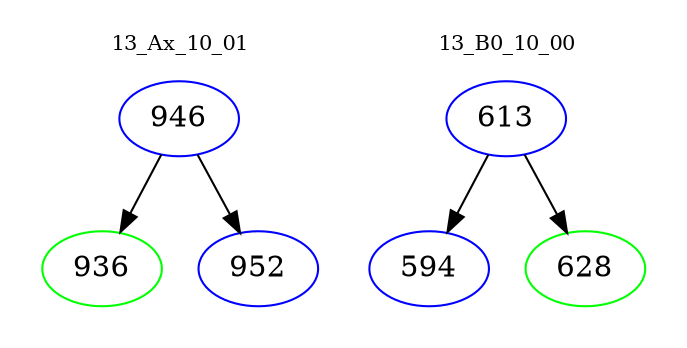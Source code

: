digraph{
subgraph cluster_0 {
color = white
label = "13_Ax_10_01";
fontsize=10;
T0_946 [label="946", color="blue"]
T0_946 -> T0_936 [color="black"]
T0_936 [label="936", color="green"]
T0_946 -> T0_952 [color="black"]
T0_952 [label="952", color="blue"]
}
subgraph cluster_1 {
color = white
label = "13_B0_10_00";
fontsize=10;
T1_613 [label="613", color="blue"]
T1_613 -> T1_594 [color="black"]
T1_594 [label="594", color="blue"]
T1_613 -> T1_628 [color="black"]
T1_628 [label="628", color="green"]
}
}

